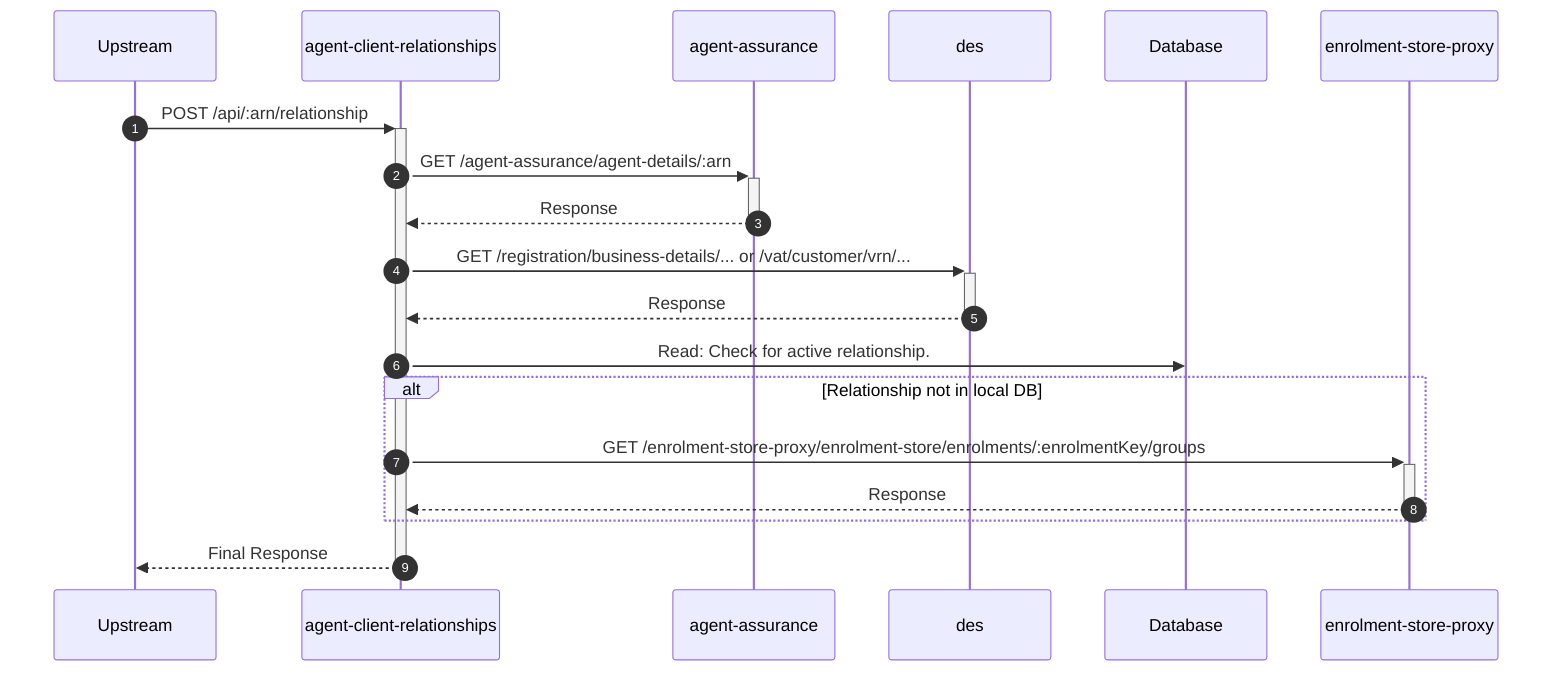 sequenceDiagram
    autonumber
    participant Upstream
    participant agent-client-relationships
    participant agent-assurance
    participant des
    participant Database
    participant enrolment-store-proxy

    Upstream->>+agent-client-relationships: POST /api/:arn/relationship
    agent-client-relationships->>+agent-assurance: GET /agent-assurance/agent-details/:arn
    agent-assurance-->>-agent-client-relationships: Response
    agent-client-relationships->>+des: GET /registration/business-details/... or /vat/customer/vrn/...
    des-->>-agent-client-relationships: Response
    agent-client-relationships->>Database: Read: Check for active relationship.
    alt Relationship not in local DB
        agent-client-relationships->>+enrolment-store-proxy: GET /enrolment-store-proxy/enrolment-store/enrolments/:enrolmentKey/groups
        enrolment-store-proxy-->>-agent-client-relationships: Response
    end
    agent-client-relationships-->>-Upstream: Final Response